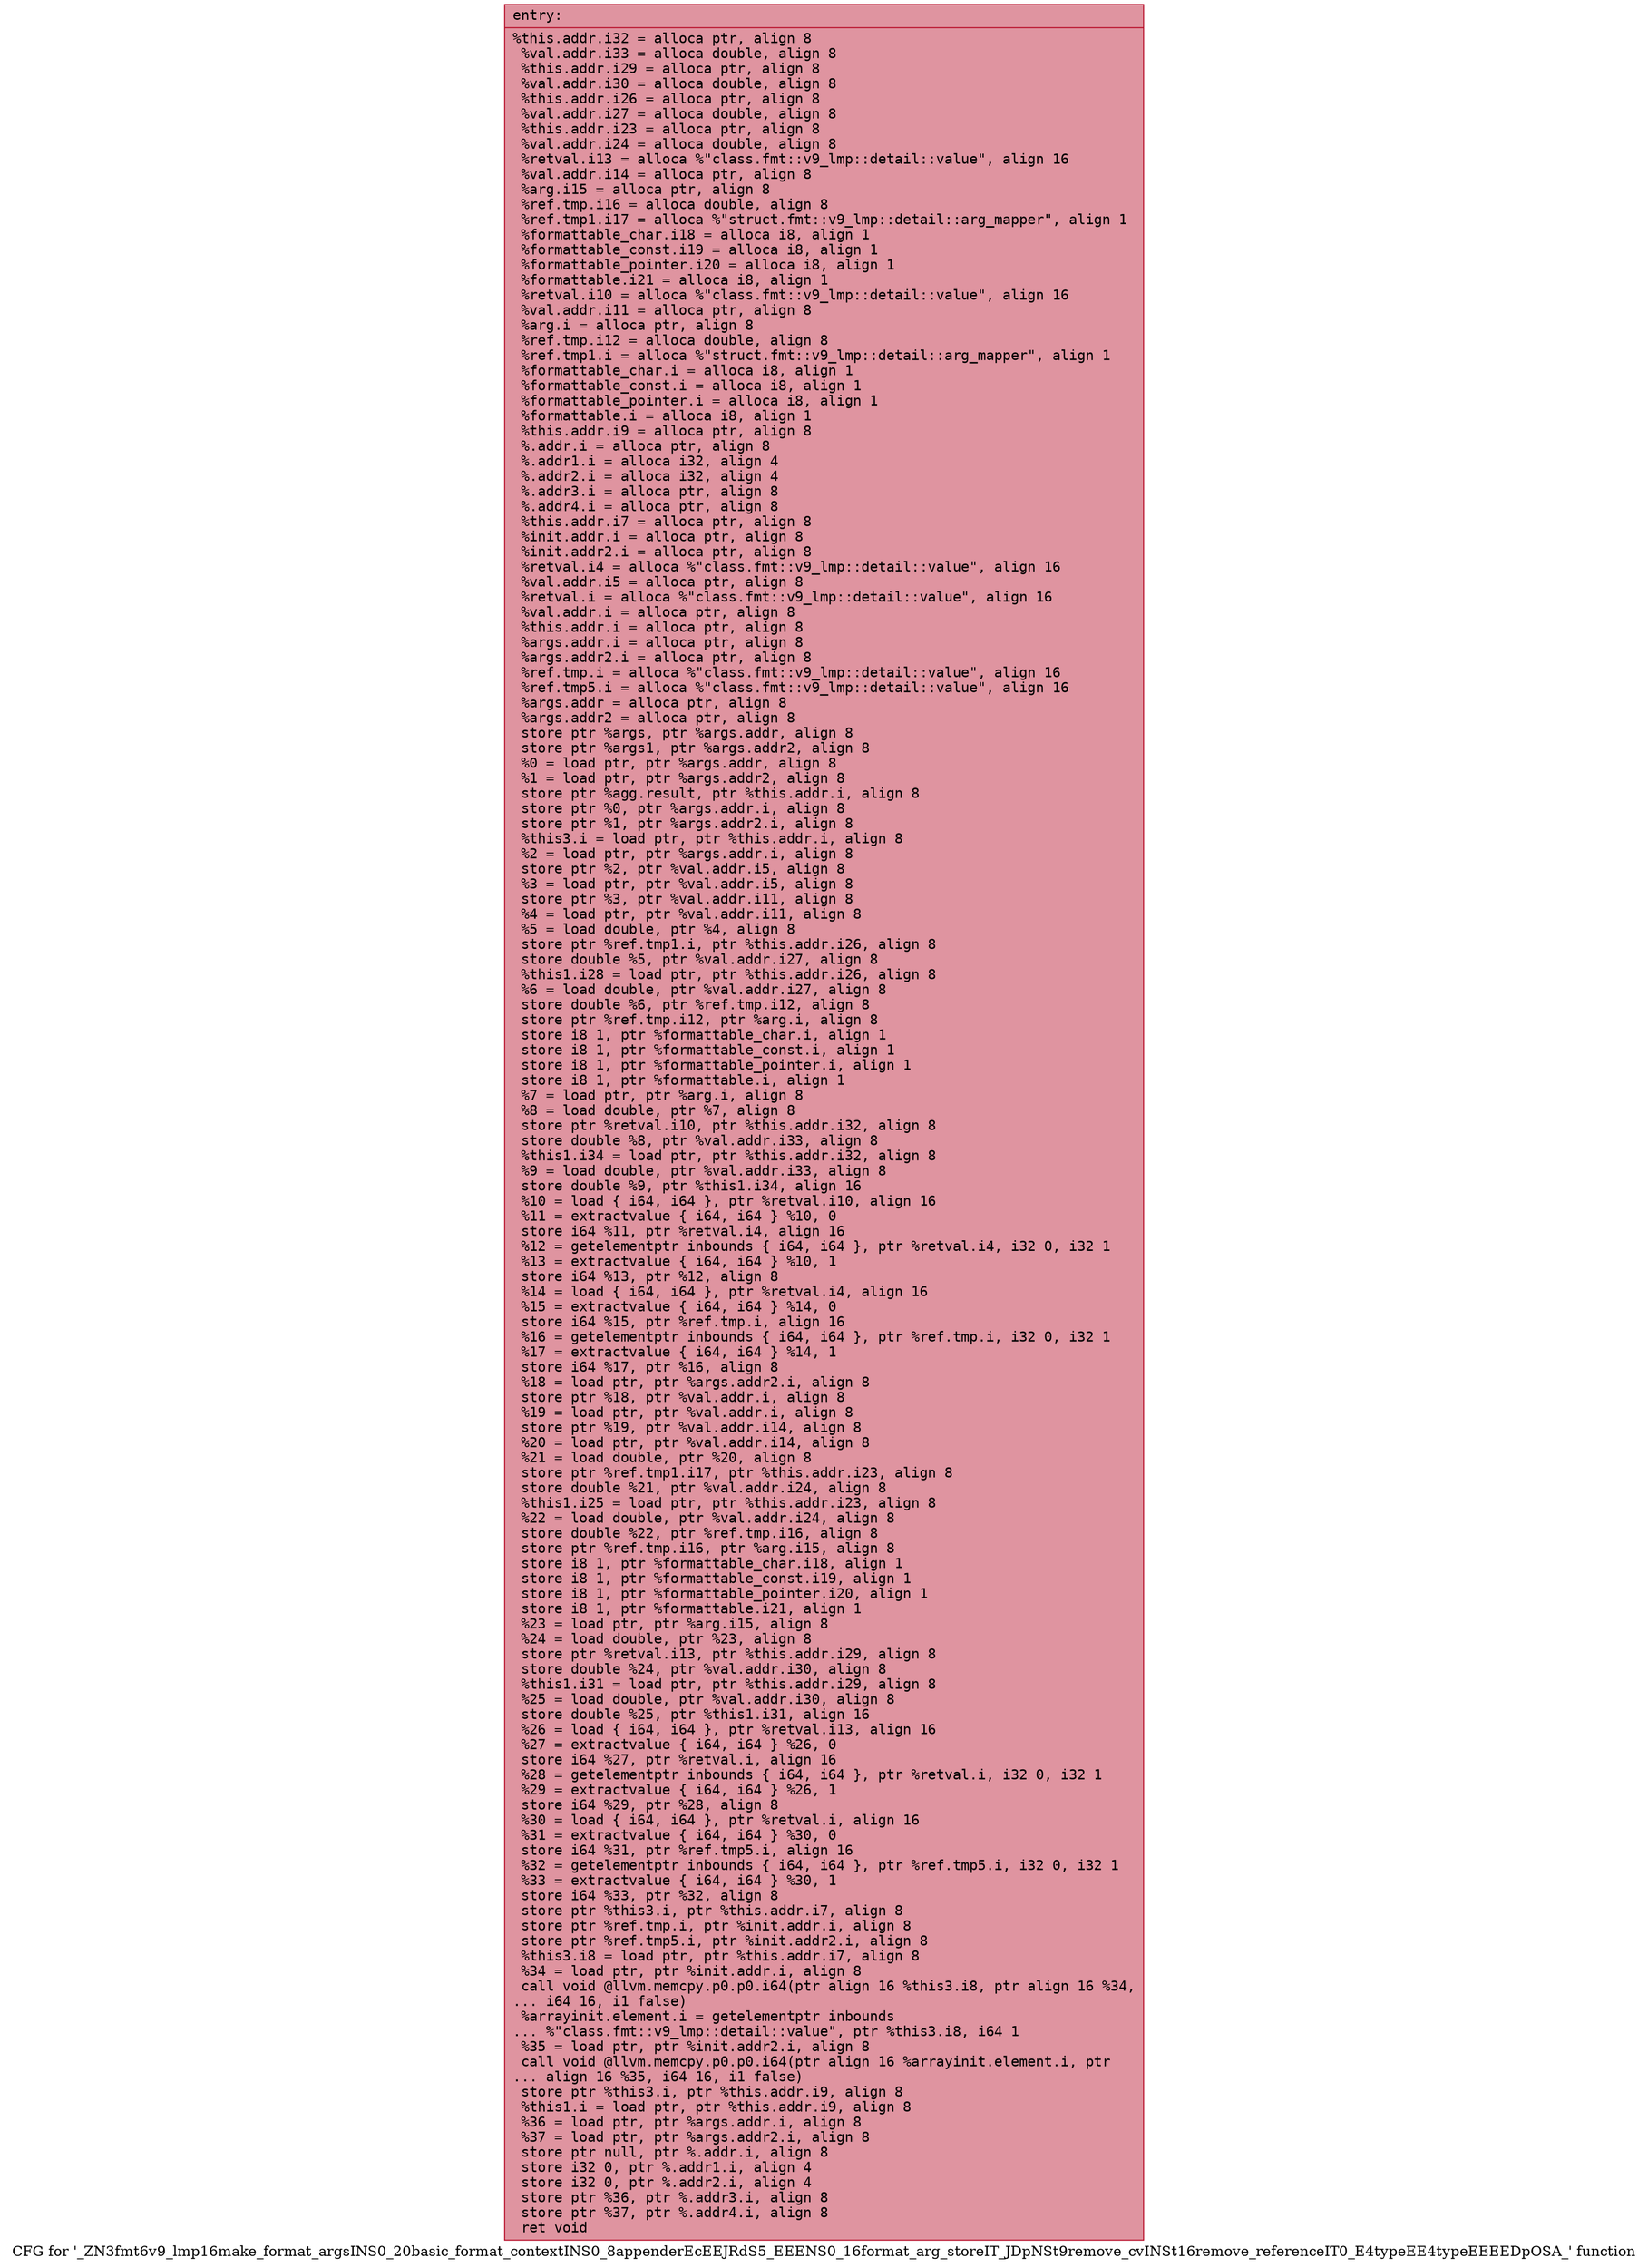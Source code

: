 digraph "CFG for '_ZN3fmt6v9_lmp16make_format_argsINS0_20basic_format_contextINS0_8appenderEcEEJRdS5_EEENS0_16format_arg_storeIT_JDpNSt9remove_cvINSt16remove_referenceIT0_E4typeEE4typeEEEEDpOSA_' function" {
	label="CFG for '_ZN3fmt6v9_lmp16make_format_argsINS0_20basic_format_contextINS0_8appenderEcEEJRdS5_EEENS0_16format_arg_storeIT_JDpNSt9remove_cvINSt16remove_referenceIT0_E4typeEE4typeEEEEDpOSA_' function";

	Node0x556ee257d530 [shape=record,color="#b70d28ff", style=filled, fillcolor="#b70d2870" fontname="Courier",label="{entry:\l|  %this.addr.i32 = alloca ptr, align 8\l  %val.addr.i33 = alloca double, align 8\l  %this.addr.i29 = alloca ptr, align 8\l  %val.addr.i30 = alloca double, align 8\l  %this.addr.i26 = alloca ptr, align 8\l  %val.addr.i27 = alloca double, align 8\l  %this.addr.i23 = alloca ptr, align 8\l  %val.addr.i24 = alloca double, align 8\l  %retval.i13 = alloca %\"class.fmt::v9_lmp::detail::value\", align 16\l  %val.addr.i14 = alloca ptr, align 8\l  %arg.i15 = alloca ptr, align 8\l  %ref.tmp.i16 = alloca double, align 8\l  %ref.tmp1.i17 = alloca %\"struct.fmt::v9_lmp::detail::arg_mapper\", align 1\l  %formattable_char.i18 = alloca i8, align 1\l  %formattable_const.i19 = alloca i8, align 1\l  %formattable_pointer.i20 = alloca i8, align 1\l  %formattable.i21 = alloca i8, align 1\l  %retval.i10 = alloca %\"class.fmt::v9_lmp::detail::value\", align 16\l  %val.addr.i11 = alloca ptr, align 8\l  %arg.i = alloca ptr, align 8\l  %ref.tmp.i12 = alloca double, align 8\l  %ref.tmp1.i = alloca %\"struct.fmt::v9_lmp::detail::arg_mapper\", align 1\l  %formattable_char.i = alloca i8, align 1\l  %formattable_const.i = alloca i8, align 1\l  %formattable_pointer.i = alloca i8, align 1\l  %formattable.i = alloca i8, align 1\l  %this.addr.i9 = alloca ptr, align 8\l  %.addr.i = alloca ptr, align 8\l  %.addr1.i = alloca i32, align 4\l  %.addr2.i = alloca i32, align 4\l  %.addr3.i = alloca ptr, align 8\l  %.addr4.i = alloca ptr, align 8\l  %this.addr.i7 = alloca ptr, align 8\l  %init.addr.i = alloca ptr, align 8\l  %init.addr2.i = alloca ptr, align 8\l  %retval.i4 = alloca %\"class.fmt::v9_lmp::detail::value\", align 16\l  %val.addr.i5 = alloca ptr, align 8\l  %retval.i = alloca %\"class.fmt::v9_lmp::detail::value\", align 16\l  %val.addr.i = alloca ptr, align 8\l  %this.addr.i = alloca ptr, align 8\l  %args.addr.i = alloca ptr, align 8\l  %args.addr2.i = alloca ptr, align 8\l  %ref.tmp.i = alloca %\"class.fmt::v9_lmp::detail::value\", align 16\l  %ref.tmp5.i = alloca %\"class.fmt::v9_lmp::detail::value\", align 16\l  %args.addr = alloca ptr, align 8\l  %args.addr2 = alloca ptr, align 8\l  store ptr %args, ptr %args.addr, align 8\l  store ptr %args1, ptr %args.addr2, align 8\l  %0 = load ptr, ptr %args.addr, align 8\l  %1 = load ptr, ptr %args.addr2, align 8\l  store ptr %agg.result, ptr %this.addr.i, align 8\l  store ptr %0, ptr %args.addr.i, align 8\l  store ptr %1, ptr %args.addr2.i, align 8\l  %this3.i = load ptr, ptr %this.addr.i, align 8\l  %2 = load ptr, ptr %args.addr.i, align 8\l  store ptr %2, ptr %val.addr.i5, align 8\l  %3 = load ptr, ptr %val.addr.i5, align 8\l  store ptr %3, ptr %val.addr.i11, align 8\l  %4 = load ptr, ptr %val.addr.i11, align 8\l  %5 = load double, ptr %4, align 8\l  store ptr %ref.tmp1.i, ptr %this.addr.i26, align 8\l  store double %5, ptr %val.addr.i27, align 8\l  %this1.i28 = load ptr, ptr %this.addr.i26, align 8\l  %6 = load double, ptr %val.addr.i27, align 8\l  store double %6, ptr %ref.tmp.i12, align 8\l  store ptr %ref.tmp.i12, ptr %arg.i, align 8\l  store i8 1, ptr %formattable_char.i, align 1\l  store i8 1, ptr %formattable_const.i, align 1\l  store i8 1, ptr %formattable_pointer.i, align 1\l  store i8 1, ptr %formattable.i, align 1\l  %7 = load ptr, ptr %arg.i, align 8\l  %8 = load double, ptr %7, align 8\l  store ptr %retval.i10, ptr %this.addr.i32, align 8\l  store double %8, ptr %val.addr.i33, align 8\l  %this1.i34 = load ptr, ptr %this.addr.i32, align 8\l  %9 = load double, ptr %val.addr.i33, align 8\l  store double %9, ptr %this1.i34, align 16\l  %10 = load \{ i64, i64 \}, ptr %retval.i10, align 16\l  %11 = extractvalue \{ i64, i64 \} %10, 0\l  store i64 %11, ptr %retval.i4, align 16\l  %12 = getelementptr inbounds \{ i64, i64 \}, ptr %retval.i4, i32 0, i32 1\l  %13 = extractvalue \{ i64, i64 \} %10, 1\l  store i64 %13, ptr %12, align 8\l  %14 = load \{ i64, i64 \}, ptr %retval.i4, align 16\l  %15 = extractvalue \{ i64, i64 \} %14, 0\l  store i64 %15, ptr %ref.tmp.i, align 16\l  %16 = getelementptr inbounds \{ i64, i64 \}, ptr %ref.tmp.i, i32 0, i32 1\l  %17 = extractvalue \{ i64, i64 \} %14, 1\l  store i64 %17, ptr %16, align 8\l  %18 = load ptr, ptr %args.addr2.i, align 8\l  store ptr %18, ptr %val.addr.i, align 8\l  %19 = load ptr, ptr %val.addr.i, align 8\l  store ptr %19, ptr %val.addr.i14, align 8\l  %20 = load ptr, ptr %val.addr.i14, align 8\l  %21 = load double, ptr %20, align 8\l  store ptr %ref.tmp1.i17, ptr %this.addr.i23, align 8\l  store double %21, ptr %val.addr.i24, align 8\l  %this1.i25 = load ptr, ptr %this.addr.i23, align 8\l  %22 = load double, ptr %val.addr.i24, align 8\l  store double %22, ptr %ref.tmp.i16, align 8\l  store ptr %ref.tmp.i16, ptr %arg.i15, align 8\l  store i8 1, ptr %formattable_char.i18, align 1\l  store i8 1, ptr %formattable_const.i19, align 1\l  store i8 1, ptr %formattable_pointer.i20, align 1\l  store i8 1, ptr %formattable.i21, align 1\l  %23 = load ptr, ptr %arg.i15, align 8\l  %24 = load double, ptr %23, align 8\l  store ptr %retval.i13, ptr %this.addr.i29, align 8\l  store double %24, ptr %val.addr.i30, align 8\l  %this1.i31 = load ptr, ptr %this.addr.i29, align 8\l  %25 = load double, ptr %val.addr.i30, align 8\l  store double %25, ptr %this1.i31, align 16\l  %26 = load \{ i64, i64 \}, ptr %retval.i13, align 16\l  %27 = extractvalue \{ i64, i64 \} %26, 0\l  store i64 %27, ptr %retval.i, align 16\l  %28 = getelementptr inbounds \{ i64, i64 \}, ptr %retval.i, i32 0, i32 1\l  %29 = extractvalue \{ i64, i64 \} %26, 1\l  store i64 %29, ptr %28, align 8\l  %30 = load \{ i64, i64 \}, ptr %retval.i, align 16\l  %31 = extractvalue \{ i64, i64 \} %30, 0\l  store i64 %31, ptr %ref.tmp5.i, align 16\l  %32 = getelementptr inbounds \{ i64, i64 \}, ptr %ref.tmp5.i, i32 0, i32 1\l  %33 = extractvalue \{ i64, i64 \} %30, 1\l  store i64 %33, ptr %32, align 8\l  store ptr %this3.i, ptr %this.addr.i7, align 8\l  store ptr %ref.tmp.i, ptr %init.addr.i, align 8\l  store ptr %ref.tmp5.i, ptr %init.addr2.i, align 8\l  %this3.i8 = load ptr, ptr %this.addr.i7, align 8\l  %34 = load ptr, ptr %init.addr.i, align 8\l  call void @llvm.memcpy.p0.p0.i64(ptr align 16 %this3.i8, ptr align 16 %34,\l... i64 16, i1 false)\l  %arrayinit.element.i = getelementptr inbounds\l... %\"class.fmt::v9_lmp::detail::value\", ptr %this3.i8, i64 1\l  %35 = load ptr, ptr %init.addr2.i, align 8\l  call void @llvm.memcpy.p0.p0.i64(ptr align 16 %arrayinit.element.i, ptr\l... align 16 %35, i64 16, i1 false)\l  store ptr %this3.i, ptr %this.addr.i9, align 8\l  %this1.i = load ptr, ptr %this.addr.i9, align 8\l  %36 = load ptr, ptr %args.addr.i, align 8\l  %37 = load ptr, ptr %args.addr2.i, align 8\l  store ptr null, ptr %.addr.i, align 8\l  store i32 0, ptr %.addr1.i, align 4\l  store i32 0, ptr %.addr2.i, align 4\l  store ptr %36, ptr %.addr3.i, align 8\l  store ptr %37, ptr %.addr4.i, align 8\l  ret void\l}"];
}
